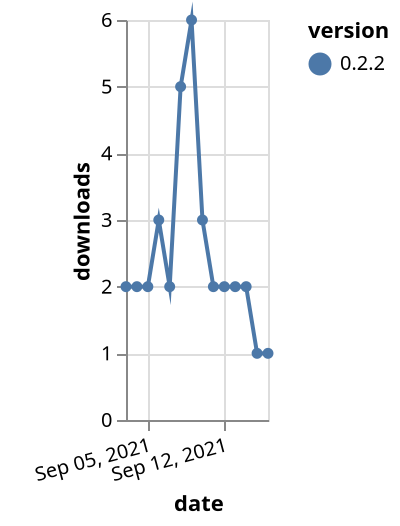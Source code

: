 {"$schema": "https://vega.github.io/schema/vega-lite/v5.json", "description": "A simple bar chart with embedded data.", "data": {"values": [{"date": "2021-09-03", "total": 2985, "delta": 2, "version": "0.2.2"}, {"date": "2021-09-04", "total": 2987, "delta": 2, "version": "0.2.2"}, {"date": "2021-09-05", "total": 2989, "delta": 2, "version": "0.2.2"}, {"date": "2021-09-06", "total": 2992, "delta": 3, "version": "0.2.2"}, {"date": "2021-09-07", "total": 2994, "delta": 2, "version": "0.2.2"}, {"date": "2021-09-08", "total": 2999, "delta": 5, "version": "0.2.2"}, {"date": "2021-09-09", "total": 3005, "delta": 6, "version": "0.2.2"}, {"date": "2021-09-10", "total": 3008, "delta": 3, "version": "0.2.2"}, {"date": "2021-09-11", "total": 3010, "delta": 2, "version": "0.2.2"}, {"date": "2021-09-12", "total": 3012, "delta": 2, "version": "0.2.2"}, {"date": "2021-09-13", "total": 3014, "delta": 2, "version": "0.2.2"}, {"date": "2021-09-14", "total": 3016, "delta": 2, "version": "0.2.2"}, {"date": "2021-09-15", "total": 3017, "delta": 1, "version": "0.2.2"}, {"date": "2021-09-16", "total": 3018, "delta": 1, "version": "0.2.2"}]}, "width": "container", "mark": {"type": "line", "point": {"filled": true}}, "encoding": {"x": {"field": "date", "type": "temporal", "timeUnit": "yearmonthdate", "title": "date", "axis": {"labelAngle": -15}}, "y": {"field": "delta", "type": "quantitative", "title": "downloads"}, "color": {"field": "version", "type": "nominal"}, "tooltip": {"field": "delta"}}}